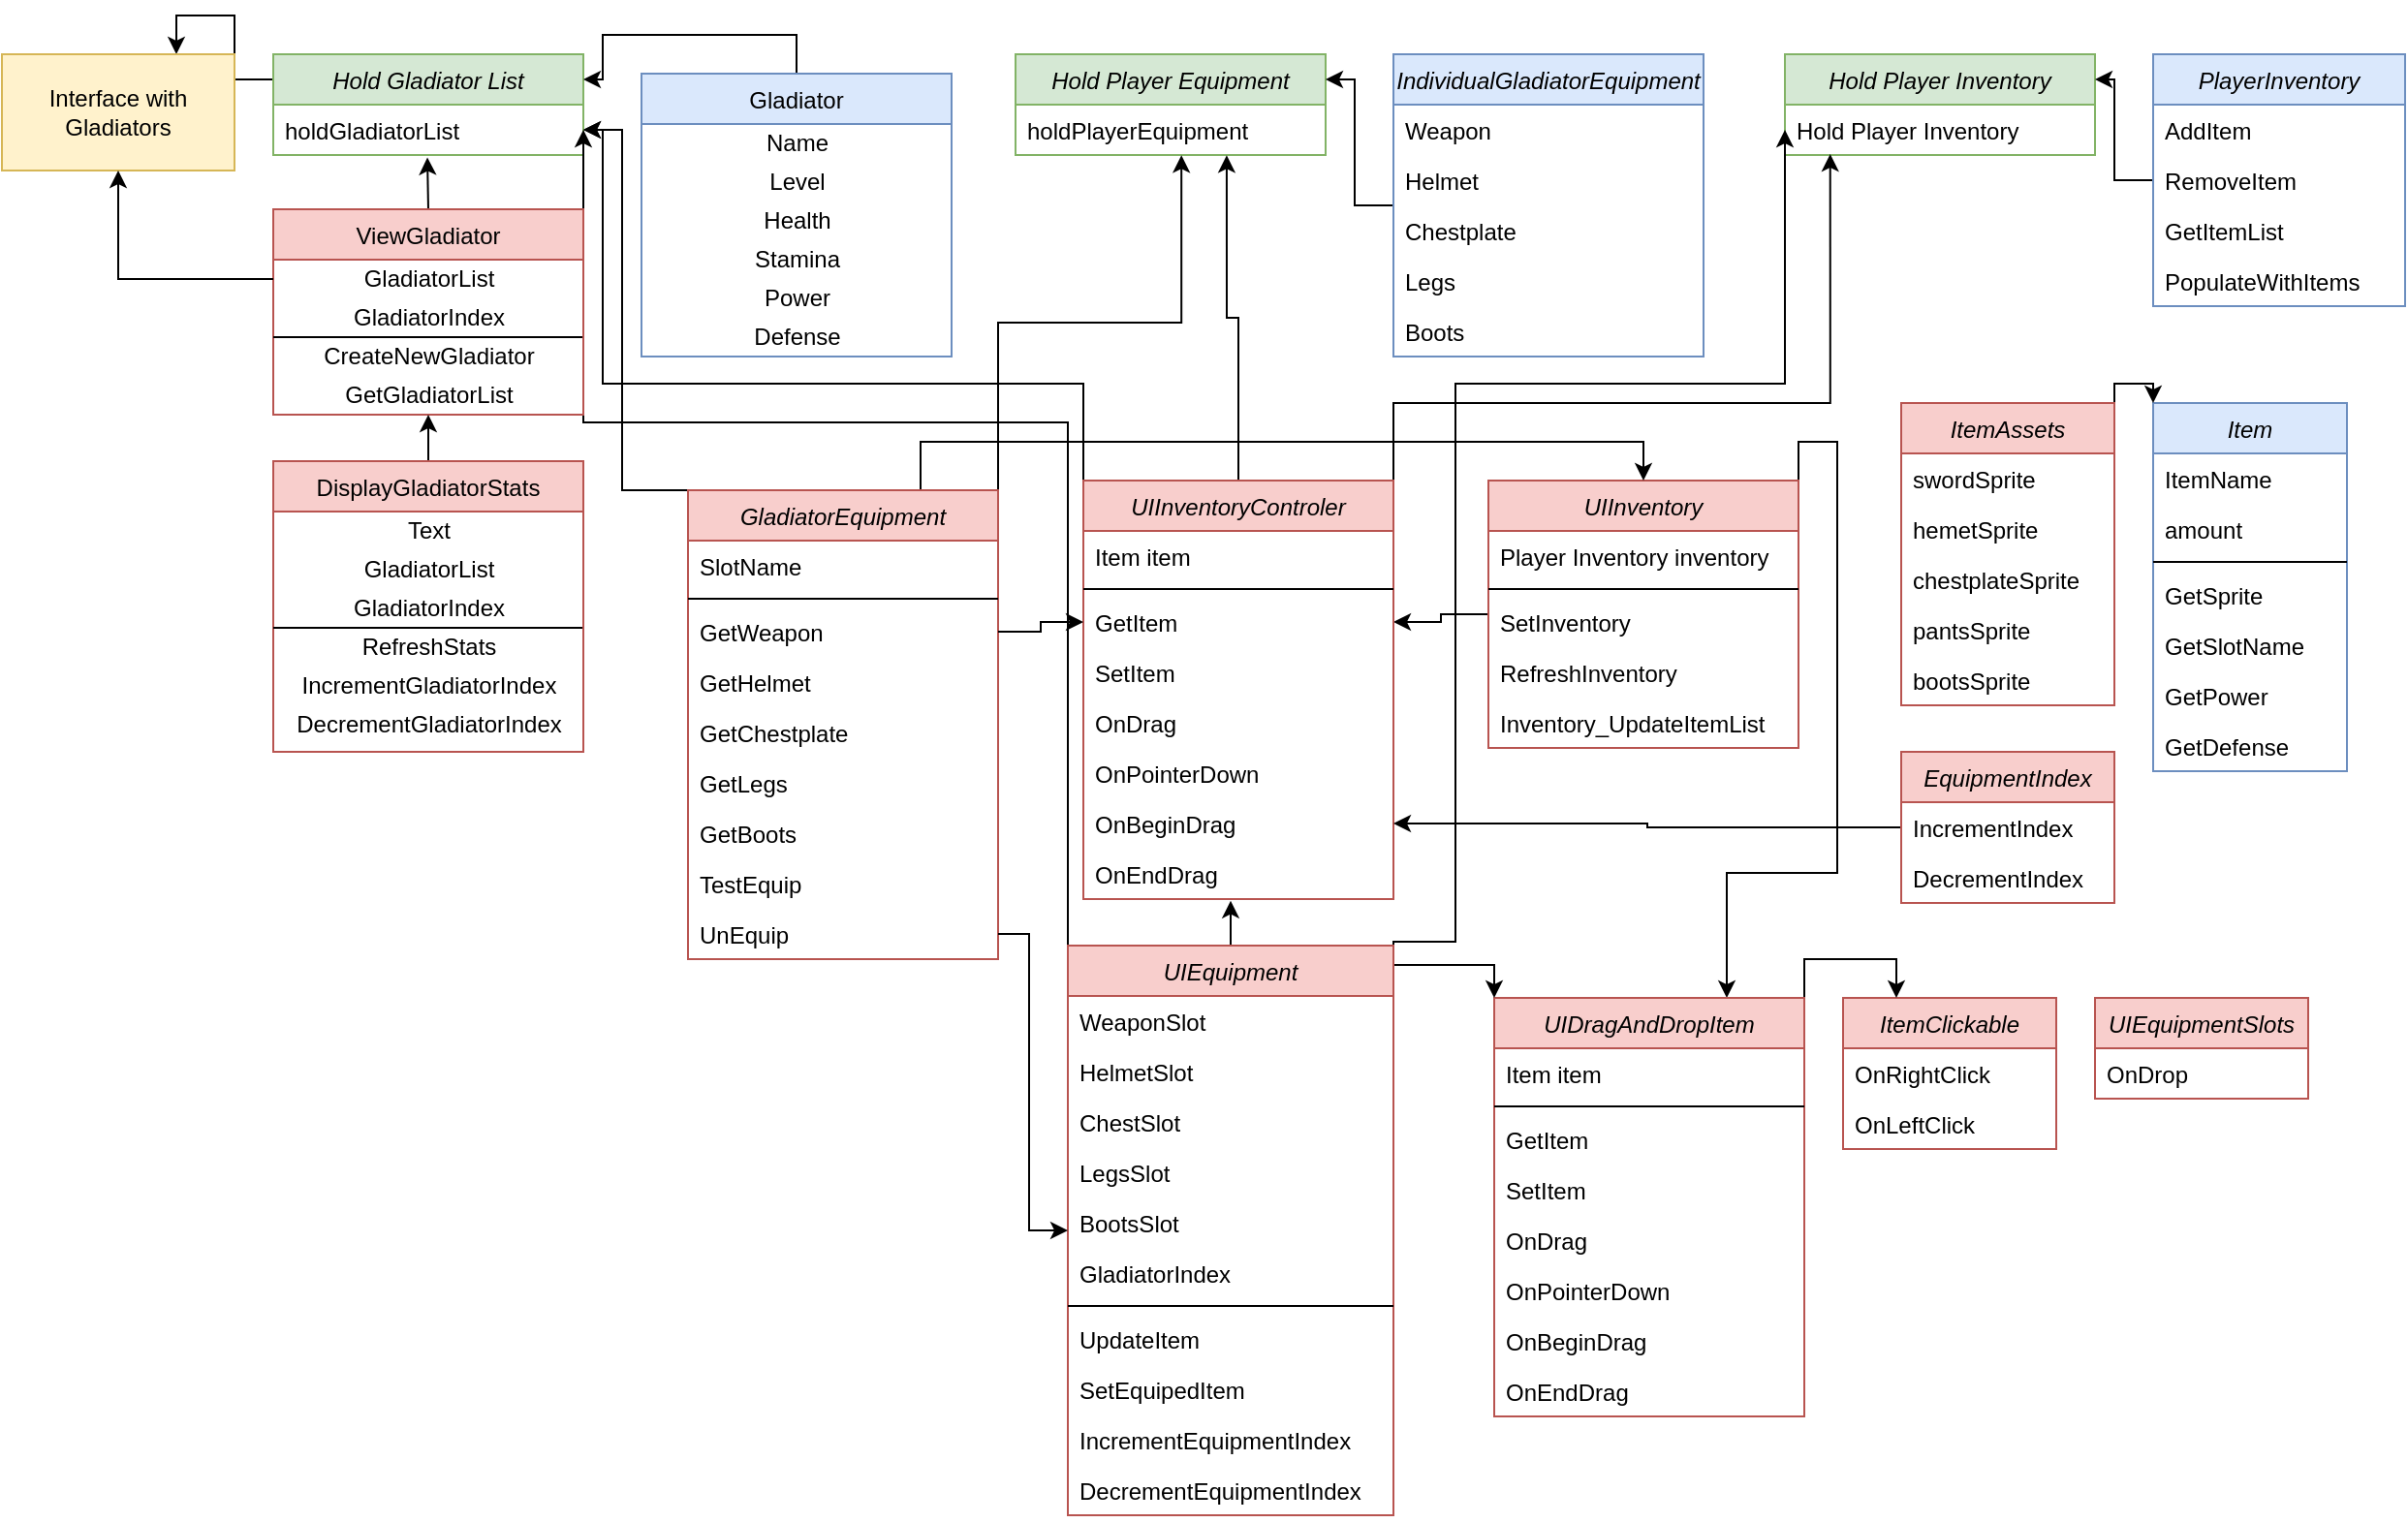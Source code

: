 <mxfile version="14.4.3" type="device"><diagram id="C5RBs43oDa-KdzZeNtuy" name="Page-1"><mxGraphModel dx="1550" dy="836" grid="1" gridSize="10" guides="1" tooltips="1" connect="1" arrows="1" fold="1" page="1" pageScale="1" pageWidth="827" pageHeight="1169" math="0" shadow="0"><root><mxCell id="WIyWlLk6GJQsqaUBKTNV-0"/><mxCell id="WIyWlLk6GJQsqaUBKTNV-1" parent="WIyWlLk6GJQsqaUBKTNV-0"/><mxCell id="-VvHkZ8OE7lmcfzjU0z8-208" style="edgeStyle=orthogonalEdgeStyle;rounded=0;orthogonalLoop=1;jettySize=auto;html=1;exitX=0;exitY=0.25;exitDx=0;exitDy=0;entryX=0.75;entryY=0;entryDx=0;entryDy=0;" edge="1" parent="WIyWlLk6GJQsqaUBKTNV-1" source="-VvHkZ8OE7lmcfzjU0z8-0" target="-VvHkZ8OE7lmcfzjU0z8-205"><mxGeometry relative="1" as="geometry"/></mxCell><mxCell id="-VvHkZ8OE7lmcfzjU0z8-0" value="Hold Gladiator List" style="swimlane;fontStyle=2;align=center;verticalAlign=top;childLayout=stackLayout;horizontal=1;startSize=26;horizontalStack=0;resizeParent=1;resizeLast=0;collapsible=1;marginBottom=0;rounded=0;shadow=0;strokeWidth=1;fillColor=#d5e8d4;strokeColor=#82b366;" vertex="1" parent="WIyWlLk6GJQsqaUBKTNV-1"><mxGeometry x="170" y="50" width="160" height="52" as="geometry"><mxRectangle x="230" y="140" width="160" height="26" as="alternateBounds"/></mxGeometry></mxCell><mxCell id="-VvHkZ8OE7lmcfzjU0z8-1" value="holdGladiatorList" style="text;align=left;verticalAlign=top;spacingLeft=4;spacingRight=4;overflow=hidden;rotatable=0;points=[[0,0.5],[1,0.5]];portConstraint=eastwest;" vertex="1" parent="-VvHkZ8OE7lmcfzjU0z8-0"><mxGeometry y="26" width="160" height="26" as="geometry"/></mxCell><mxCell id="-VvHkZ8OE7lmcfzjU0z8-6" value="Hold Player Equipment" style="swimlane;fontStyle=2;align=center;verticalAlign=top;childLayout=stackLayout;horizontal=1;startSize=26;horizontalStack=0;resizeParent=1;resizeLast=0;collapsible=1;marginBottom=0;rounded=0;shadow=0;strokeWidth=1;fillColor=#d5e8d4;strokeColor=#82b366;" vertex="1" parent="WIyWlLk6GJQsqaUBKTNV-1"><mxGeometry x="553" y="50" width="160" height="52" as="geometry"><mxRectangle x="230" y="140" width="160" height="26" as="alternateBounds"/></mxGeometry></mxCell><mxCell id="-VvHkZ8OE7lmcfzjU0z8-7" value="holdPlayerEquipment" style="text;align=left;verticalAlign=top;spacingLeft=4;spacingRight=4;overflow=hidden;rotatable=0;points=[[0,0.5],[1,0.5]];portConstraint=eastwest;" vertex="1" parent="-VvHkZ8OE7lmcfzjU0z8-6"><mxGeometry y="26" width="160" height="26" as="geometry"/></mxCell><mxCell id="-VvHkZ8OE7lmcfzjU0z8-8" value="Hold Player Inventory" style="swimlane;fontStyle=2;align=center;verticalAlign=top;childLayout=stackLayout;horizontal=1;startSize=26;horizontalStack=0;resizeParent=1;resizeLast=0;collapsible=1;marginBottom=0;rounded=0;shadow=0;strokeWidth=1;fillColor=#d5e8d4;strokeColor=#82b366;" vertex="1" parent="WIyWlLk6GJQsqaUBKTNV-1"><mxGeometry x="950" y="50" width="160" height="52" as="geometry"><mxRectangle x="230" y="140" width="160" height="26" as="alternateBounds"/></mxGeometry></mxCell><mxCell id="-VvHkZ8OE7lmcfzjU0z8-9" value="Hold Player Inventory" style="text;align=left;verticalAlign=top;spacingLeft=4;spacingRight=4;overflow=hidden;rotatable=0;points=[[0,0.5],[1,0.5]];portConstraint=eastwest;" vertex="1" parent="-VvHkZ8OE7lmcfzjU0z8-8"><mxGeometry y="26" width="160" height="26" as="geometry"/></mxCell><mxCell id="-VvHkZ8OE7lmcfzjU0z8-11" value="ItemClickable" style="swimlane;fontStyle=2;align=center;verticalAlign=top;childLayout=stackLayout;horizontal=1;startSize=26;horizontalStack=0;resizeParent=1;resizeLast=0;collapsible=1;marginBottom=0;rounded=0;shadow=0;strokeWidth=1;fillColor=#f8cecc;strokeColor=#b85450;" vertex="1" parent="WIyWlLk6GJQsqaUBKTNV-1"><mxGeometry x="980" y="537" width="110" height="78" as="geometry"><mxRectangle x="230" y="140" width="160" height="26" as="alternateBounds"/></mxGeometry></mxCell><mxCell id="-VvHkZ8OE7lmcfzjU0z8-12" value="OnRightClick" style="text;align=left;verticalAlign=top;spacingLeft=4;spacingRight=4;overflow=hidden;rotatable=0;points=[[0,0.5],[1,0.5]];portConstraint=eastwest;" vertex="1" parent="-VvHkZ8OE7lmcfzjU0z8-11"><mxGeometry y="26" width="110" height="26" as="geometry"/></mxCell><mxCell id="-VvHkZ8OE7lmcfzjU0z8-13" value="OnLeftClick" style="text;align=left;verticalAlign=top;spacingLeft=4;spacingRight=4;overflow=hidden;rotatable=0;points=[[0,0.5],[1,0.5]];portConstraint=eastwest;rounded=0;shadow=0;html=0;" vertex="1" parent="-VvHkZ8OE7lmcfzjU0z8-11"><mxGeometry y="52" width="110" height="26" as="geometry"/></mxCell><mxCell id="-VvHkZ8OE7lmcfzjU0z8-187" style="edgeStyle=orthogonalEdgeStyle;rounded=0;orthogonalLoop=1;jettySize=auto;html=1;entryX=1;entryY=0.5;entryDx=0;entryDy=0;" edge="1" parent="WIyWlLk6GJQsqaUBKTNV-1" source="-VvHkZ8OE7lmcfzjU0z8-23" target="-VvHkZ8OE7lmcfzjU0z8-85"><mxGeometry relative="1" as="geometry"/></mxCell><mxCell id="-VvHkZ8OE7lmcfzjU0z8-200" style="edgeStyle=orthogonalEdgeStyle;rounded=0;orthogonalLoop=1;jettySize=auto;html=1;exitX=1;exitY=0;exitDx=0;exitDy=0;entryX=0.75;entryY=0;entryDx=0;entryDy=0;" edge="1" parent="WIyWlLk6GJQsqaUBKTNV-1" source="-VvHkZ8OE7lmcfzjU0z8-23" target="-VvHkZ8OE7lmcfzjU0z8-76"><mxGeometry relative="1" as="geometry"/></mxCell><mxCell id="-VvHkZ8OE7lmcfzjU0z8-23" value="UIInventory" style="swimlane;fontStyle=2;align=center;verticalAlign=top;childLayout=stackLayout;horizontal=1;startSize=26;horizontalStack=0;resizeParent=1;resizeLast=0;collapsible=1;marginBottom=0;rounded=0;shadow=0;strokeWidth=1;fillColor=#f8cecc;strokeColor=#b85450;" vertex="1" parent="WIyWlLk6GJQsqaUBKTNV-1"><mxGeometry x="797" y="270" width="160" height="138" as="geometry"><mxRectangle x="550" y="140" width="160" height="26" as="alternateBounds"/></mxGeometry></mxCell><mxCell id="-VvHkZ8OE7lmcfzjU0z8-24" value="Player Inventory inventory" style="text;align=left;verticalAlign=top;spacingLeft=4;spacingRight=4;overflow=hidden;rotatable=0;points=[[0,0.5],[1,0.5]];portConstraint=eastwest;" vertex="1" parent="-VvHkZ8OE7lmcfzjU0z8-23"><mxGeometry y="26" width="160" height="26" as="geometry"/></mxCell><mxCell id="-VvHkZ8OE7lmcfzjU0z8-29" value="" style="line;html=1;strokeWidth=1;align=left;verticalAlign=middle;spacingTop=-1;spacingLeft=3;spacingRight=3;rotatable=0;labelPosition=right;points=[];portConstraint=eastwest;" vertex="1" parent="-VvHkZ8OE7lmcfzjU0z8-23"><mxGeometry y="52" width="160" height="8" as="geometry"/></mxCell><mxCell id="-VvHkZ8OE7lmcfzjU0z8-30" value="SetInventory" style="text;align=left;verticalAlign=top;spacingLeft=4;spacingRight=4;overflow=hidden;rotatable=0;points=[[0,0.5],[1,0.5]];portConstraint=eastwest;" vertex="1" parent="-VvHkZ8OE7lmcfzjU0z8-23"><mxGeometry y="60" width="160" height="26" as="geometry"/></mxCell><mxCell id="-VvHkZ8OE7lmcfzjU0z8-31" value="RefreshInventory" style="text;align=left;verticalAlign=top;spacingLeft=4;spacingRight=4;overflow=hidden;rotatable=0;points=[[0,0.5],[1,0.5]];portConstraint=eastwest;" vertex="1" parent="-VvHkZ8OE7lmcfzjU0z8-23"><mxGeometry y="86" width="160" height="26" as="geometry"/></mxCell><mxCell id="-VvHkZ8OE7lmcfzjU0z8-41" value="Inventory_UpdateItemList&#10;" style="text;align=left;verticalAlign=top;spacingLeft=4;spacingRight=4;overflow=hidden;rotatable=0;points=[[0,0.5],[1,0.5]];portConstraint=eastwest;" vertex="1" parent="-VvHkZ8OE7lmcfzjU0z8-23"><mxGeometry y="112" width="160" height="26" as="geometry"/></mxCell><mxCell id="-VvHkZ8OE7lmcfzjU0z8-43" value="Item" style="swimlane;fontStyle=2;align=center;verticalAlign=top;childLayout=stackLayout;horizontal=1;startSize=26;horizontalStack=0;resizeParent=1;resizeLast=0;collapsible=1;marginBottom=0;rounded=0;shadow=0;strokeWidth=1;fillColor=#dae8fc;strokeColor=#6c8ebf;" vertex="1" parent="WIyWlLk6GJQsqaUBKTNV-1"><mxGeometry x="1140" y="230" width="100" height="190" as="geometry"><mxRectangle x="550" y="140" width="160" height="26" as="alternateBounds"/></mxGeometry></mxCell><mxCell id="-VvHkZ8OE7lmcfzjU0z8-44" value="ItemName" style="text;align=left;verticalAlign=top;spacingLeft=4;spacingRight=4;overflow=hidden;rotatable=0;points=[[0,0.5],[1,0.5]];portConstraint=eastwest;" vertex="1" parent="-VvHkZ8OE7lmcfzjU0z8-43"><mxGeometry y="26" width="100" height="26" as="geometry"/></mxCell><mxCell id="-VvHkZ8OE7lmcfzjU0z8-49" value="amount" style="text;align=left;verticalAlign=top;spacingLeft=4;spacingRight=4;overflow=hidden;rotatable=0;points=[[0,0.5],[1,0.5]];portConstraint=eastwest;" vertex="1" parent="-VvHkZ8OE7lmcfzjU0z8-43"><mxGeometry y="52" width="100" height="26" as="geometry"/></mxCell><mxCell id="-VvHkZ8OE7lmcfzjU0z8-45" value="" style="line;html=1;strokeWidth=1;align=left;verticalAlign=middle;spacingTop=-1;spacingLeft=3;spacingRight=3;rotatable=0;labelPosition=right;points=[];portConstraint=eastwest;" vertex="1" parent="-VvHkZ8OE7lmcfzjU0z8-43"><mxGeometry y="78" width="100" height="8" as="geometry"/></mxCell><mxCell id="-VvHkZ8OE7lmcfzjU0z8-46" value="GetSprite" style="text;align=left;verticalAlign=top;spacingLeft=4;spacingRight=4;overflow=hidden;rotatable=0;points=[[0,0.5],[1,0.5]];portConstraint=eastwest;" vertex="1" parent="-VvHkZ8OE7lmcfzjU0z8-43"><mxGeometry y="86" width="100" height="26" as="geometry"/></mxCell><mxCell id="-VvHkZ8OE7lmcfzjU0z8-47" value="GetSlotName" style="text;align=left;verticalAlign=top;spacingLeft=4;spacingRight=4;overflow=hidden;rotatable=0;points=[[0,0.5],[1,0.5]];portConstraint=eastwest;" vertex="1" parent="-VvHkZ8OE7lmcfzjU0z8-43"><mxGeometry y="112" width="100" height="26" as="geometry"/></mxCell><mxCell id="-VvHkZ8OE7lmcfzjU0z8-48" value="GetPower" style="text;align=left;verticalAlign=top;spacingLeft=4;spacingRight=4;overflow=hidden;rotatable=0;points=[[0,0.5],[1,0.5]];portConstraint=eastwest;" vertex="1" parent="-VvHkZ8OE7lmcfzjU0z8-43"><mxGeometry y="138" width="100" height="26" as="geometry"/></mxCell><mxCell id="-VvHkZ8OE7lmcfzjU0z8-52" value="GetDefense" style="text;align=left;verticalAlign=top;spacingLeft=4;spacingRight=4;overflow=hidden;rotatable=0;points=[[0,0.5],[1,0.5]];portConstraint=eastwest;" vertex="1" parent="-VvHkZ8OE7lmcfzjU0z8-43"><mxGeometry y="164" width="100" height="26" as="geometry"/></mxCell><mxCell id="-VvHkZ8OE7lmcfzjU0z8-198" style="edgeStyle=orthogonalEdgeStyle;rounded=0;orthogonalLoop=1;jettySize=auto;html=1;exitX=1;exitY=0;exitDx=0;exitDy=0;entryX=0;entryY=0;entryDx=0;entryDy=0;" edge="1" parent="WIyWlLk6GJQsqaUBKTNV-1" source="-VvHkZ8OE7lmcfzjU0z8-53" target="-VvHkZ8OE7lmcfzjU0z8-43"><mxGeometry relative="1" as="geometry"><Array as="points"><mxPoint x="1120" y="220"/><mxPoint x="1140" y="220"/></Array></mxGeometry></mxCell><mxCell id="-VvHkZ8OE7lmcfzjU0z8-53" value="ItemAssets" style="swimlane;fontStyle=2;align=center;verticalAlign=top;childLayout=stackLayout;horizontal=1;startSize=26;horizontalStack=0;resizeParent=1;resizeLast=0;collapsible=1;marginBottom=0;rounded=0;shadow=0;strokeWidth=1;fillColor=#f8cecc;strokeColor=#b85450;" vertex="1" parent="WIyWlLk6GJQsqaUBKTNV-1"><mxGeometry x="1010" y="230" width="110" height="156" as="geometry"><mxRectangle x="550" y="140" width="160" height="26" as="alternateBounds"/></mxGeometry></mxCell><mxCell id="-VvHkZ8OE7lmcfzjU0z8-54" value="swordSprite" style="text;align=left;verticalAlign=top;spacingLeft=4;spacingRight=4;overflow=hidden;rotatable=0;points=[[0,0.5],[1,0.5]];portConstraint=eastwest;" vertex="1" parent="-VvHkZ8OE7lmcfzjU0z8-53"><mxGeometry y="26" width="110" height="26" as="geometry"/></mxCell><mxCell id="-VvHkZ8OE7lmcfzjU0z8-55" value="hemetSprite" style="text;align=left;verticalAlign=top;spacingLeft=4;spacingRight=4;overflow=hidden;rotatable=0;points=[[0,0.5],[1,0.5]];portConstraint=eastwest;" vertex="1" parent="-VvHkZ8OE7lmcfzjU0z8-53"><mxGeometry y="52" width="110" height="26" as="geometry"/></mxCell><mxCell id="-VvHkZ8OE7lmcfzjU0z8-59" value="chestplateSprite" style="text;align=left;verticalAlign=top;spacingLeft=4;spacingRight=4;overflow=hidden;rotatable=0;points=[[0,0.5],[1,0.5]];portConstraint=eastwest;" vertex="1" parent="-VvHkZ8OE7lmcfzjU0z8-53"><mxGeometry y="78" width="110" height="26" as="geometry"/></mxCell><mxCell id="-VvHkZ8OE7lmcfzjU0z8-60" value="pantsSprite" style="text;align=left;verticalAlign=top;spacingLeft=4;spacingRight=4;overflow=hidden;rotatable=0;points=[[0,0.5],[1,0.5]];portConstraint=eastwest;" vertex="1" parent="-VvHkZ8OE7lmcfzjU0z8-53"><mxGeometry y="104" width="110" height="26" as="geometry"/></mxCell><mxCell id="-VvHkZ8OE7lmcfzjU0z8-61" value="bootsSprite" style="text;align=left;verticalAlign=top;spacingLeft=4;spacingRight=4;overflow=hidden;rotatable=0;points=[[0,0.5],[1,0.5]];portConstraint=eastwest;" vertex="1" parent="-VvHkZ8OE7lmcfzjU0z8-53"><mxGeometry y="130" width="110" height="26" as="geometry"/></mxCell><mxCell id="-VvHkZ8OE7lmcfzjU0z8-181" style="edgeStyle=orthogonalEdgeStyle;rounded=0;orthogonalLoop=1;jettySize=auto;html=1;entryX=1;entryY=0.25;entryDx=0;entryDy=0;" edge="1" parent="WIyWlLk6GJQsqaUBKTNV-1" source="-VvHkZ8OE7lmcfzjU0z8-62" target="-VvHkZ8OE7lmcfzjU0z8-8"><mxGeometry relative="1" as="geometry"/></mxCell><mxCell id="-VvHkZ8OE7lmcfzjU0z8-62" value="PlayerInventory" style="swimlane;fontStyle=2;align=center;verticalAlign=top;childLayout=stackLayout;horizontal=1;startSize=26;horizontalStack=0;resizeParent=1;resizeLast=0;collapsible=1;marginBottom=0;rounded=0;shadow=0;strokeWidth=1;fillColor=#dae8fc;strokeColor=#6c8ebf;" vertex="1" parent="WIyWlLk6GJQsqaUBKTNV-1"><mxGeometry x="1140" y="50" width="130" height="130" as="geometry"><mxRectangle x="550" y="140" width="160" height="26" as="alternateBounds"/></mxGeometry></mxCell><mxCell id="-VvHkZ8OE7lmcfzjU0z8-65" value="AddItem" style="text;align=left;verticalAlign=top;spacingLeft=4;spacingRight=4;overflow=hidden;rotatable=0;points=[[0,0.5],[1,0.5]];portConstraint=eastwest;" vertex="1" parent="-VvHkZ8OE7lmcfzjU0z8-62"><mxGeometry y="26" width="130" height="26" as="geometry"/></mxCell><mxCell id="-VvHkZ8OE7lmcfzjU0z8-66" value="RemoveItem" style="text;align=left;verticalAlign=top;spacingLeft=4;spacingRight=4;overflow=hidden;rotatable=0;points=[[0,0.5],[1,0.5]];portConstraint=eastwest;" vertex="1" parent="-VvHkZ8OE7lmcfzjU0z8-62"><mxGeometry y="52" width="130" height="26" as="geometry"/></mxCell><mxCell id="-VvHkZ8OE7lmcfzjU0z8-67" value="GetItemList" style="text;align=left;verticalAlign=top;spacingLeft=4;spacingRight=4;overflow=hidden;rotatable=0;points=[[0,0.5],[1,0.5]];portConstraint=eastwest;" vertex="1" parent="-VvHkZ8OE7lmcfzjU0z8-62"><mxGeometry y="78" width="130" height="26" as="geometry"/></mxCell><mxCell id="-VvHkZ8OE7lmcfzjU0z8-68" value="PopulateWithItems" style="text;align=left;verticalAlign=top;spacingLeft=4;spacingRight=4;overflow=hidden;rotatable=0;points=[[0,0.5],[1,0.5]];portConstraint=eastwest;" vertex="1" parent="-VvHkZ8OE7lmcfzjU0z8-62"><mxGeometry y="104" width="130" height="26" as="geometry"/></mxCell><mxCell id="-VvHkZ8OE7lmcfzjU0z8-199" style="edgeStyle=orthogonalEdgeStyle;rounded=0;orthogonalLoop=1;jettySize=auto;html=1;exitX=1;exitY=0;exitDx=0;exitDy=0;entryX=0.25;entryY=0;entryDx=0;entryDy=0;" edge="1" parent="WIyWlLk6GJQsqaUBKTNV-1" source="-VvHkZ8OE7lmcfzjU0z8-76" target="-VvHkZ8OE7lmcfzjU0z8-11"><mxGeometry relative="1" as="geometry"/></mxCell><mxCell id="-VvHkZ8OE7lmcfzjU0z8-76" value="UIDragAndDropItem&#10;" style="swimlane;fontStyle=2;align=center;verticalAlign=top;childLayout=stackLayout;horizontal=1;startSize=26;horizontalStack=0;resizeParent=1;resizeLast=0;collapsible=1;marginBottom=0;rounded=0;shadow=0;strokeWidth=1;fillColor=#f8cecc;strokeColor=#b85450;" vertex="1" parent="WIyWlLk6GJQsqaUBKTNV-1"><mxGeometry x="800" y="537" width="160" height="216" as="geometry"><mxRectangle x="550" y="140" width="160" height="26" as="alternateBounds"/></mxGeometry></mxCell><mxCell id="-VvHkZ8OE7lmcfzjU0z8-77" value="Item item" style="text;align=left;verticalAlign=top;spacingLeft=4;spacingRight=4;overflow=hidden;rotatable=0;points=[[0,0.5],[1,0.5]];portConstraint=eastwest;" vertex="1" parent="-VvHkZ8OE7lmcfzjU0z8-76"><mxGeometry y="26" width="160" height="26" as="geometry"/></mxCell><mxCell id="-VvHkZ8OE7lmcfzjU0z8-78" value="" style="line;html=1;strokeWidth=1;align=left;verticalAlign=middle;spacingTop=-1;spacingLeft=3;spacingRight=3;rotatable=0;labelPosition=right;points=[];portConstraint=eastwest;" vertex="1" parent="-VvHkZ8OE7lmcfzjU0z8-76"><mxGeometry y="52" width="160" height="8" as="geometry"/></mxCell><mxCell id="-VvHkZ8OE7lmcfzjU0z8-75" value="GetItem" style="text;align=left;verticalAlign=top;spacingLeft=4;spacingRight=4;overflow=hidden;rotatable=0;points=[[0,0.5],[1,0.5]];portConstraint=eastwest;" vertex="1" parent="-VvHkZ8OE7lmcfzjU0z8-76"><mxGeometry y="60" width="160" height="26" as="geometry"/></mxCell><mxCell id="-VvHkZ8OE7lmcfzjU0z8-74" value="SetItem" style="text;align=left;verticalAlign=top;spacingLeft=4;spacingRight=4;overflow=hidden;rotatable=0;points=[[0,0.5],[1,0.5]];portConstraint=eastwest;" vertex="1" parent="-VvHkZ8OE7lmcfzjU0z8-76"><mxGeometry y="86" width="160" height="26" as="geometry"/></mxCell><mxCell id="-VvHkZ8OE7lmcfzjU0z8-73" value="OnDrag" style="text;align=left;verticalAlign=top;spacingLeft=4;spacingRight=4;overflow=hidden;rotatable=0;points=[[0,0.5],[1,0.5]];portConstraint=eastwest;" vertex="1" parent="-VvHkZ8OE7lmcfzjU0z8-76"><mxGeometry y="112" width="160" height="26" as="geometry"/></mxCell><mxCell id="-VvHkZ8OE7lmcfzjU0z8-72" value="OnPointerDown" style="text;align=left;verticalAlign=top;spacingLeft=4;spacingRight=4;overflow=hidden;rotatable=0;points=[[0,0.5],[1,0.5]];portConstraint=eastwest;" vertex="1" parent="-VvHkZ8OE7lmcfzjU0z8-76"><mxGeometry y="138" width="160" height="26" as="geometry"/></mxCell><mxCell id="-VvHkZ8OE7lmcfzjU0z8-71" value="OnBeginDrag" style="text;align=left;verticalAlign=top;spacingLeft=4;spacingRight=4;overflow=hidden;rotatable=0;points=[[0,0.5],[1,0.5]];portConstraint=eastwest;" vertex="1" parent="-VvHkZ8OE7lmcfzjU0z8-76"><mxGeometry y="164" width="160" height="26" as="geometry"/></mxCell><mxCell id="-VvHkZ8OE7lmcfzjU0z8-70" value="OnEndDrag" style="text;align=left;verticalAlign=top;spacingLeft=4;spacingRight=4;overflow=hidden;rotatable=0;points=[[0,0.5],[1,0.5]];portConstraint=eastwest;" vertex="1" parent="-VvHkZ8OE7lmcfzjU0z8-76"><mxGeometry y="190" width="160" height="26" as="geometry"/></mxCell><mxCell id="-VvHkZ8OE7lmcfzjU0z8-182" style="edgeStyle=orthogonalEdgeStyle;rounded=0;orthogonalLoop=1;jettySize=auto;html=1;exitX=0.5;exitY=0;exitDx=0;exitDy=0;entryX=0.681;entryY=1.006;entryDx=0;entryDy=0;entryPerimeter=0;" edge="1" parent="WIyWlLk6GJQsqaUBKTNV-1" source="-VvHkZ8OE7lmcfzjU0z8-82" target="-VvHkZ8OE7lmcfzjU0z8-7"><mxGeometry relative="1" as="geometry"/></mxCell><mxCell id="-VvHkZ8OE7lmcfzjU0z8-183" style="edgeStyle=orthogonalEdgeStyle;rounded=0;orthogonalLoop=1;jettySize=auto;html=1;exitX=1;exitY=0;exitDx=0;exitDy=0;entryX=0.146;entryY=0.981;entryDx=0;entryDy=0;entryPerimeter=0;" edge="1" parent="WIyWlLk6GJQsqaUBKTNV-1" source="-VvHkZ8OE7lmcfzjU0z8-82" target="-VvHkZ8OE7lmcfzjU0z8-9"><mxGeometry relative="1" as="geometry"><Array as="points"><mxPoint x="748" y="230"/><mxPoint x="973" y="230"/></Array></mxGeometry></mxCell><mxCell id="-VvHkZ8OE7lmcfzjU0z8-184" style="edgeStyle=orthogonalEdgeStyle;rounded=0;orthogonalLoop=1;jettySize=auto;html=1;exitX=0;exitY=0;exitDx=0;exitDy=0;entryX=1;entryY=0.5;entryDx=0;entryDy=0;" edge="1" parent="WIyWlLk6GJQsqaUBKTNV-1" source="-VvHkZ8OE7lmcfzjU0z8-82" target="-VvHkZ8OE7lmcfzjU0z8-1"><mxGeometry relative="1" as="geometry"><Array as="points"><mxPoint x="588" y="220"/><mxPoint x="340" y="220"/><mxPoint x="340" y="89"/></Array></mxGeometry></mxCell><mxCell id="-VvHkZ8OE7lmcfzjU0z8-82" value="UIInventoryControler&#10;" style="swimlane;fontStyle=2;align=center;verticalAlign=top;childLayout=stackLayout;horizontal=1;startSize=26;horizontalStack=0;resizeParent=1;resizeLast=0;collapsible=1;marginBottom=0;rounded=0;shadow=0;strokeWidth=1;fillColor=#f8cecc;strokeColor=#b85450;" vertex="1" parent="WIyWlLk6GJQsqaUBKTNV-1"><mxGeometry x="588" y="270" width="160" height="216" as="geometry"><mxRectangle x="550" y="140" width="160" height="26" as="alternateBounds"/></mxGeometry></mxCell><mxCell id="-VvHkZ8OE7lmcfzjU0z8-83" value="Item item" style="text;align=left;verticalAlign=top;spacingLeft=4;spacingRight=4;overflow=hidden;rotatable=0;points=[[0,0.5],[1,0.5]];portConstraint=eastwest;" vertex="1" parent="-VvHkZ8OE7lmcfzjU0z8-82"><mxGeometry y="26" width="160" height="26" as="geometry"/></mxCell><mxCell id="-VvHkZ8OE7lmcfzjU0z8-84" value="" style="line;html=1;strokeWidth=1;align=left;verticalAlign=middle;spacingTop=-1;spacingLeft=3;spacingRight=3;rotatable=0;labelPosition=right;points=[];portConstraint=eastwest;" vertex="1" parent="-VvHkZ8OE7lmcfzjU0z8-82"><mxGeometry y="52" width="160" height="8" as="geometry"/></mxCell><mxCell id="-VvHkZ8OE7lmcfzjU0z8-85" value="GetItem" style="text;align=left;verticalAlign=top;spacingLeft=4;spacingRight=4;overflow=hidden;rotatable=0;points=[[0,0.5],[1,0.5]];portConstraint=eastwest;" vertex="1" parent="-VvHkZ8OE7lmcfzjU0z8-82"><mxGeometry y="60" width="160" height="26" as="geometry"/></mxCell><mxCell id="-VvHkZ8OE7lmcfzjU0z8-86" value="SetItem" style="text;align=left;verticalAlign=top;spacingLeft=4;spacingRight=4;overflow=hidden;rotatable=0;points=[[0,0.5],[1,0.5]];portConstraint=eastwest;" vertex="1" parent="-VvHkZ8OE7lmcfzjU0z8-82"><mxGeometry y="86" width="160" height="26" as="geometry"/></mxCell><mxCell id="-VvHkZ8OE7lmcfzjU0z8-87" value="OnDrag" style="text;align=left;verticalAlign=top;spacingLeft=4;spacingRight=4;overflow=hidden;rotatable=0;points=[[0,0.5],[1,0.5]];portConstraint=eastwest;" vertex="1" parent="-VvHkZ8OE7lmcfzjU0z8-82"><mxGeometry y="112" width="160" height="26" as="geometry"/></mxCell><mxCell id="-VvHkZ8OE7lmcfzjU0z8-88" value="OnPointerDown" style="text;align=left;verticalAlign=top;spacingLeft=4;spacingRight=4;overflow=hidden;rotatable=0;points=[[0,0.5],[1,0.5]];portConstraint=eastwest;" vertex="1" parent="-VvHkZ8OE7lmcfzjU0z8-82"><mxGeometry y="138" width="160" height="26" as="geometry"/></mxCell><mxCell id="-VvHkZ8OE7lmcfzjU0z8-89" value="OnBeginDrag" style="text;align=left;verticalAlign=top;spacingLeft=4;spacingRight=4;overflow=hidden;rotatable=0;points=[[0,0.5],[1,0.5]];portConstraint=eastwest;" vertex="1" parent="-VvHkZ8OE7lmcfzjU0z8-82"><mxGeometry y="164" width="160" height="26" as="geometry"/></mxCell><mxCell id="-VvHkZ8OE7lmcfzjU0z8-90" value="OnEndDrag" style="text;align=left;verticalAlign=top;spacingLeft=4;spacingRight=4;overflow=hidden;rotatable=0;points=[[0,0.5],[1,0.5]];portConstraint=eastwest;" vertex="1" parent="-VvHkZ8OE7lmcfzjU0z8-82"><mxGeometry y="190" width="160" height="26" as="geometry"/></mxCell><mxCell id="-VvHkZ8OE7lmcfzjU0z8-202" style="edgeStyle=orthogonalEdgeStyle;rounded=0;orthogonalLoop=1;jettySize=auto;html=1;entryX=1;entryY=0.5;entryDx=0;entryDy=0;" edge="1" parent="WIyWlLk6GJQsqaUBKTNV-1" source="-VvHkZ8OE7lmcfzjU0z8-91" target="-VvHkZ8OE7lmcfzjU0z8-89"><mxGeometry relative="1" as="geometry"/></mxCell><mxCell id="-VvHkZ8OE7lmcfzjU0z8-91" value="EquipmentIndex" style="swimlane;fontStyle=2;align=center;verticalAlign=top;childLayout=stackLayout;horizontal=1;startSize=26;horizontalStack=0;resizeParent=1;resizeLast=0;collapsible=1;marginBottom=0;rounded=0;shadow=0;strokeWidth=1;fillColor=#f8cecc;strokeColor=#b85450;" vertex="1" parent="WIyWlLk6GJQsqaUBKTNV-1"><mxGeometry x="1010" y="410" width="110" height="78" as="geometry"><mxRectangle x="550" y="140" width="160" height="26" as="alternateBounds"/></mxGeometry></mxCell><mxCell id="-VvHkZ8OE7lmcfzjU0z8-92" value="IncrementIndex" style="text;align=left;verticalAlign=top;spacingLeft=4;spacingRight=4;overflow=hidden;rotatable=0;points=[[0,0.5],[1,0.5]];portConstraint=eastwest;" vertex="1" parent="-VvHkZ8OE7lmcfzjU0z8-91"><mxGeometry y="26" width="110" height="26" as="geometry"/></mxCell><mxCell id="-VvHkZ8OE7lmcfzjU0z8-93" value="DecrementIndex" style="text;align=left;verticalAlign=top;spacingLeft=4;spacingRight=4;overflow=hidden;rotatable=0;points=[[0,0.5],[1,0.5]];portConstraint=eastwest;" vertex="1" parent="-VvHkZ8OE7lmcfzjU0z8-91"><mxGeometry y="52" width="110" height="26" as="geometry"/></mxCell><mxCell id="-VvHkZ8OE7lmcfzjU0z8-189" style="edgeStyle=orthogonalEdgeStyle;rounded=0;orthogonalLoop=1;jettySize=auto;html=1;exitX=1;exitY=0;exitDx=0;exitDy=0;entryX=0.535;entryY=1.006;entryDx=0;entryDy=0;entryPerimeter=0;" edge="1" parent="WIyWlLk6GJQsqaUBKTNV-1" source="-VvHkZ8OE7lmcfzjU0z8-98" target="-VvHkZ8OE7lmcfzjU0z8-7"><mxGeometry relative="1" as="geometry"/></mxCell><mxCell id="-VvHkZ8OE7lmcfzjU0z8-191" style="edgeStyle=orthogonalEdgeStyle;rounded=0;orthogonalLoop=1;jettySize=auto;html=1;exitX=0.75;exitY=0;exitDx=0;exitDy=0;entryX=0.5;entryY=0;entryDx=0;entryDy=0;" edge="1" parent="WIyWlLk6GJQsqaUBKTNV-1" source="-VvHkZ8OE7lmcfzjU0z8-98" target="-VvHkZ8OE7lmcfzjU0z8-23"><mxGeometry relative="1" as="geometry"/></mxCell><mxCell id="-VvHkZ8OE7lmcfzjU0z8-192" style="edgeStyle=orthogonalEdgeStyle;rounded=0;orthogonalLoop=1;jettySize=auto;html=1;exitX=0;exitY=0;exitDx=0;exitDy=0;entryX=1;entryY=0.5;entryDx=0;entryDy=0;" edge="1" parent="WIyWlLk6GJQsqaUBKTNV-1" source="-VvHkZ8OE7lmcfzjU0z8-98" target="-VvHkZ8OE7lmcfzjU0z8-1"><mxGeometry relative="1" as="geometry"><Array as="points"><mxPoint x="350" y="275"/><mxPoint x="350" y="89"/></Array></mxGeometry></mxCell><mxCell id="-VvHkZ8OE7lmcfzjU0z8-98" value="GladiatorEquipment" style="swimlane;fontStyle=2;align=center;verticalAlign=top;childLayout=stackLayout;horizontal=1;startSize=26;horizontalStack=0;resizeParent=1;resizeLast=0;collapsible=1;marginBottom=0;rounded=0;shadow=0;strokeWidth=1;fillColor=#f8cecc;strokeColor=#b85450;" vertex="1" parent="WIyWlLk6GJQsqaUBKTNV-1"><mxGeometry x="384" y="275" width="160" height="242" as="geometry"><mxRectangle x="550" y="140" width="160" height="26" as="alternateBounds"/></mxGeometry></mxCell><mxCell id="-VvHkZ8OE7lmcfzjU0z8-99" value="SlotName" style="text;align=left;verticalAlign=top;spacingLeft=4;spacingRight=4;overflow=hidden;rotatable=0;points=[[0,0.5],[1,0.5]];portConstraint=eastwest;" vertex="1" parent="-VvHkZ8OE7lmcfzjU0z8-98"><mxGeometry y="26" width="160" height="26" as="geometry"/></mxCell><mxCell id="-VvHkZ8OE7lmcfzjU0z8-100" value="" style="line;html=1;strokeWidth=1;align=left;verticalAlign=middle;spacingTop=-1;spacingLeft=3;spacingRight=3;rotatable=0;labelPosition=right;points=[];portConstraint=eastwest;" vertex="1" parent="-VvHkZ8OE7lmcfzjU0z8-98"><mxGeometry y="52" width="160" height="8" as="geometry"/></mxCell><mxCell id="-VvHkZ8OE7lmcfzjU0z8-101" value="GetWeapon" style="text;align=left;verticalAlign=top;spacingLeft=4;spacingRight=4;overflow=hidden;rotatable=0;points=[[0,0.5],[1,0.5]];portConstraint=eastwest;" vertex="1" parent="-VvHkZ8OE7lmcfzjU0z8-98"><mxGeometry y="60" width="160" height="26" as="geometry"/></mxCell><mxCell id="-VvHkZ8OE7lmcfzjU0z8-107" value="GetHelmet" style="text;align=left;verticalAlign=top;spacingLeft=4;spacingRight=4;overflow=hidden;rotatable=0;points=[[0,0.5],[1,0.5]];portConstraint=eastwest;" vertex="1" parent="-VvHkZ8OE7lmcfzjU0z8-98"><mxGeometry y="86" width="160" height="26" as="geometry"/></mxCell><mxCell id="-VvHkZ8OE7lmcfzjU0z8-108" value="GetChestplate" style="text;align=left;verticalAlign=top;spacingLeft=4;spacingRight=4;overflow=hidden;rotatable=0;points=[[0,0.5],[1,0.5]];portConstraint=eastwest;" vertex="1" parent="-VvHkZ8OE7lmcfzjU0z8-98"><mxGeometry y="112" width="160" height="26" as="geometry"/></mxCell><mxCell id="-VvHkZ8OE7lmcfzjU0z8-109" value="GetLegs" style="text;align=left;verticalAlign=top;spacingLeft=4;spacingRight=4;overflow=hidden;rotatable=0;points=[[0,0.5],[1,0.5]];portConstraint=eastwest;" vertex="1" parent="-VvHkZ8OE7lmcfzjU0z8-98"><mxGeometry y="138" width="160" height="26" as="geometry"/></mxCell><mxCell id="-VvHkZ8OE7lmcfzjU0z8-110" value="GetBoots" style="text;align=left;verticalAlign=top;spacingLeft=4;spacingRight=4;overflow=hidden;rotatable=0;points=[[0,0.5],[1,0.5]];portConstraint=eastwest;" vertex="1" parent="-VvHkZ8OE7lmcfzjU0z8-98"><mxGeometry y="164" width="160" height="26" as="geometry"/></mxCell><mxCell id="-VvHkZ8OE7lmcfzjU0z8-116" value="TestEquip" style="text;align=left;verticalAlign=top;spacingLeft=4;spacingRight=4;overflow=hidden;rotatable=0;points=[[0,0.5],[1,0.5]];portConstraint=eastwest;" vertex="1" parent="-VvHkZ8OE7lmcfzjU0z8-98"><mxGeometry y="190" width="160" height="26" as="geometry"/></mxCell><mxCell id="-VvHkZ8OE7lmcfzjU0z8-117" value="UnEquip" style="text;align=left;verticalAlign=top;spacingLeft=4;spacingRight=4;overflow=hidden;rotatable=0;points=[[0,0.5],[1,0.5]];portConstraint=eastwest;" vertex="1" parent="-VvHkZ8OE7lmcfzjU0z8-98"><mxGeometry y="216" width="160" height="26" as="geometry"/></mxCell><mxCell id="-VvHkZ8OE7lmcfzjU0z8-179" style="edgeStyle=orthogonalEdgeStyle;rounded=0;orthogonalLoop=1;jettySize=auto;html=1;entryX=1;entryY=0.25;entryDx=0;entryDy=0;" edge="1" parent="WIyWlLk6GJQsqaUBKTNV-1" source="-VvHkZ8OE7lmcfzjU0z8-118" target="-VvHkZ8OE7lmcfzjU0z8-6"><mxGeometry relative="1" as="geometry"/></mxCell><mxCell id="-VvHkZ8OE7lmcfzjU0z8-118" value="IndividualGladiatorEquipment" style="swimlane;fontStyle=2;align=center;verticalAlign=top;childLayout=stackLayout;horizontal=1;startSize=26;horizontalStack=0;resizeParent=1;resizeLast=0;collapsible=1;marginBottom=0;rounded=0;shadow=0;strokeWidth=1;fillColor=#dae8fc;strokeColor=#6c8ebf;" vertex="1" parent="WIyWlLk6GJQsqaUBKTNV-1"><mxGeometry x="748" y="50" width="160" height="156" as="geometry"><mxRectangle x="550" y="140" width="160" height="26" as="alternateBounds"/></mxGeometry></mxCell><mxCell id="-VvHkZ8OE7lmcfzjU0z8-121" value="Weapon" style="text;align=left;verticalAlign=top;spacingLeft=4;spacingRight=4;overflow=hidden;rotatable=0;points=[[0,0.5],[1,0.5]];portConstraint=eastwest;" vertex="1" parent="-VvHkZ8OE7lmcfzjU0z8-118"><mxGeometry y="26" width="160" height="26" as="geometry"/></mxCell><mxCell id="-VvHkZ8OE7lmcfzjU0z8-122" value="Helmet" style="text;align=left;verticalAlign=top;spacingLeft=4;spacingRight=4;overflow=hidden;rotatable=0;points=[[0,0.5],[1,0.5]];portConstraint=eastwest;" vertex="1" parent="-VvHkZ8OE7lmcfzjU0z8-118"><mxGeometry y="52" width="160" height="26" as="geometry"/></mxCell><mxCell id="-VvHkZ8OE7lmcfzjU0z8-123" value="Chestplate" style="text;align=left;verticalAlign=top;spacingLeft=4;spacingRight=4;overflow=hidden;rotatable=0;points=[[0,0.5],[1,0.5]];portConstraint=eastwest;" vertex="1" parent="-VvHkZ8OE7lmcfzjU0z8-118"><mxGeometry y="78" width="160" height="26" as="geometry"/></mxCell><mxCell id="-VvHkZ8OE7lmcfzjU0z8-124" value="Legs" style="text;align=left;verticalAlign=top;spacingLeft=4;spacingRight=4;overflow=hidden;rotatable=0;points=[[0,0.5],[1,0.5]];portConstraint=eastwest;" vertex="1" parent="-VvHkZ8OE7lmcfzjU0z8-118"><mxGeometry y="104" width="160" height="26" as="geometry"/></mxCell><mxCell id="-VvHkZ8OE7lmcfzjU0z8-125" value="Boots" style="text;align=left;verticalAlign=top;spacingLeft=4;spacingRight=4;overflow=hidden;rotatable=0;points=[[0,0.5],[1,0.5]];portConstraint=eastwest;" vertex="1" parent="-VvHkZ8OE7lmcfzjU0z8-118"><mxGeometry y="130" width="160" height="26" as="geometry"/></mxCell><mxCell id="-VvHkZ8OE7lmcfzjU0z8-128" value="UIEquipmentSlots" style="swimlane;fontStyle=2;align=center;verticalAlign=top;childLayout=stackLayout;horizontal=1;startSize=26;horizontalStack=0;resizeParent=1;resizeLast=0;collapsible=1;marginBottom=0;rounded=0;shadow=0;strokeWidth=1;fillColor=#f8cecc;strokeColor=#b85450;" vertex="1" parent="WIyWlLk6GJQsqaUBKTNV-1"><mxGeometry x="1110" y="537" width="110" height="52" as="geometry"><mxRectangle x="550" y="140" width="160" height="26" as="alternateBounds"/></mxGeometry></mxCell><mxCell id="-VvHkZ8OE7lmcfzjU0z8-129" value="OnDrop" style="text;align=left;verticalAlign=top;spacingLeft=4;spacingRight=4;overflow=hidden;rotatable=0;points=[[0,0.5],[1,0.5]];portConstraint=eastwest;" vertex="1" parent="-VvHkZ8OE7lmcfzjU0z8-128"><mxGeometry y="26" width="110" height="26" as="geometry"/></mxCell><mxCell id="-VvHkZ8OE7lmcfzjU0z8-186" style="edgeStyle=orthogonalEdgeStyle;rounded=0;orthogonalLoop=1;jettySize=auto;html=1;exitX=0.5;exitY=0;exitDx=0;exitDy=0;entryX=0.475;entryY=1.032;entryDx=0;entryDy=0;entryPerimeter=0;" edge="1" parent="WIyWlLk6GJQsqaUBKTNV-1" source="-VvHkZ8OE7lmcfzjU0z8-134" target="-VvHkZ8OE7lmcfzjU0z8-90"><mxGeometry relative="1" as="geometry"/></mxCell><mxCell id="-VvHkZ8OE7lmcfzjU0z8-193" style="edgeStyle=orthogonalEdgeStyle;rounded=0;orthogonalLoop=1;jettySize=auto;html=1;exitX=0;exitY=0;exitDx=0;exitDy=0;entryX=1;entryY=0.5;entryDx=0;entryDy=0;" edge="1" parent="WIyWlLk6GJQsqaUBKTNV-1" source="-VvHkZ8OE7lmcfzjU0z8-134" target="-VvHkZ8OE7lmcfzjU0z8-1"><mxGeometry relative="1" as="geometry"><Array as="points"><mxPoint x="580" y="240"/><mxPoint x="330" y="240"/></Array></mxGeometry></mxCell><mxCell id="-VvHkZ8OE7lmcfzjU0z8-194" style="edgeStyle=orthogonalEdgeStyle;rounded=0;orthogonalLoop=1;jettySize=auto;html=1;exitX=1;exitY=0;exitDx=0;exitDy=0;entryX=0;entryY=0.5;entryDx=0;entryDy=0;" edge="1" parent="WIyWlLk6GJQsqaUBKTNV-1" source="-VvHkZ8OE7lmcfzjU0z8-134" target="-VvHkZ8OE7lmcfzjU0z8-9"><mxGeometry relative="1" as="geometry"><Array as="points"><mxPoint x="780" y="508"/><mxPoint x="780" y="220"/><mxPoint x="950" y="220"/></Array></mxGeometry></mxCell><mxCell id="-VvHkZ8OE7lmcfzjU0z8-201" style="edgeStyle=orthogonalEdgeStyle;rounded=0;orthogonalLoop=1;jettySize=auto;html=1;exitX=1;exitY=0;exitDx=0;exitDy=0;entryX=0;entryY=0;entryDx=0;entryDy=0;" edge="1" parent="WIyWlLk6GJQsqaUBKTNV-1" source="-VvHkZ8OE7lmcfzjU0z8-134" target="-VvHkZ8OE7lmcfzjU0z8-76"><mxGeometry relative="1" as="geometry"><Array as="points"><mxPoint x="740" y="520"/><mxPoint x="800" y="520"/></Array></mxGeometry></mxCell><mxCell id="-VvHkZ8OE7lmcfzjU0z8-134" value="UIEquipment" style="swimlane;fontStyle=2;align=center;verticalAlign=top;childLayout=stackLayout;horizontal=1;startSize=26;horizontalStack=0;resizeParent=1;resizeLast=0;collapsible=1;marginBottom=0;rounded=0;shadow=0;strokeWidth=1;fillColor=#f8cecc;strokeColor=#b85450;" vertex="1" parent="WIyWlLk6GJQsqaUBKTNV-1"><mxGeometry x="580" y="510" width="168" height="294" as="geometry"><mxRectangle x="550" y="140" width="160" height="26" as="alternateBounds"/></mxGeometry></mxCell><mxCell id="-VvHkZ8OE7lmcfzjU0z8-135" value="WeaponSlot" style="text;align=left;verticalAlign=top;spacingLeft=4;spacingRight=4;overflow=hidden;rotatable=0;points=[[0,0.5],[1,0.5]];portConstraint=eastwest;" vertex="1" parent="-VvHkZ8OE7lmcfzjU0z8-134"><mxGeometry y="26" width="168" height="26" as="geometry"/></mxCell><mxCell id="-VvHkZ8OE7lmcfzjU0z8-145" value="HelmetSlot" style="text;align=left;verticalAlign=top;spacingLeft=4;spacingRight=4;overflow=hidden;rotatable=0;points=[[0,0.5],[1,0.5]];portConstraint=eastwest;" vertex="1" parent="-VvHkZ8OE7lmcfzjU0z8-134"><mxGeometry y="52" width="168" height="26" as="geometry"/></mxCell><mxCell id="-VvHkZ8OE7lmcfzjU0z8-146" value="ChestSlot" style="text;align=left;verticalAlign=top;spacingLeft=4;spacingRight=4;overflow=hidden;rotatable=0;points=[[0,0.5],[1,0.5]];portConstraint=eastwest;" vertex="1" parent="-VvHkZ8OE7lmcfzjU0z8-134"><mxGeometry y="78" width="168" height="26" as="geometry"/></mxCell><mxCell id="-VvHkZ8OE7lmcfzjU0z8-147" value="LegsSlot" style="text;align=left;verticalAlign=top;spacingLeft=4;spacingRight=4;overflow=hidden;rotatable=0;points=[[0,0.5],[1,0.5]];portConstraint=eastwest;" vertex="1" parent="-VvHkZ8OE7lmcfzjU0z8-134"><mxGeometry y="104" width="168" height="26" as="geometry"/></mxCell><mxCell id="-VvHkZ8OE7lmcfzjU0z8-144" value="BootsSlot" style="text;align=left;verticalAlign=top;spacingLeft=4;spacingRight=4;overflow=hidden;rotatable=0;points=[[0,0.5],[1,0.5]];portConstraint=eastwest;" vertex="1" parent="-VvHkZ8OE7lmcfzjU0z8-134"><mxGeometry y="130" width="168" height="26" as="geometry"/></mxCell><mxCell id="-VvHkZ8OE7lmcfzjU0z8-148" value="GladiatorIndex" style="text;align=left;verticalAlign=top;spacingLeft=4;spacingRight=4;overflow=hidden;rotatable=0;points=[[0,0.5],[1,0.5]];portConstraint=eastwest;" vertex="1" parent="-VvHkZ8OE7lmcfzjU0z8-134"><mxGeometry y="156" width="168" height="26" as="geometry"/></mxCell><mxCell id="-VvHkZ8OE7lmcfzjU0z8-136" value="" style="line;html=1;strokeWidth=1;align=left;verticalAlign=middle;spacingTop=-1;spacingLeft=3;spacingRight=3;rotatable=0;labelPosition=right;points=[];portConstraint=eastwest;" vertex="1" parent="-VvHkZ8OE7lmcfzjU0z8-134"><mxGeometry y="182" width="168" height="8" as="geometry"/></mxCell><mxCell id="-VvHkZ8OE7lmcfzjU0z8-141" value="UpdateItem" style="text;align=left;verticalAlign=top;spacingLeft=4;spacingRight=4;overflow=hidden;rotatable=0;points=[[0,0.5],[1,0.5]];portConstraint=eastwest;" vertex="1" parent="-VvHkZ8OE7lmcfzjU0z8-134"><mxGeometry y="190" width="168" height="26" as="geometry"/></mxCell><mxCell id="-VvHkZ8OE7lmcfzjU0z8-142" value="SetEquipedItem" style="text;align=left;verticalAlign=top;spacingLeft=4;spacingRight=4;overflow=hidden;rotatable=0;points=[[0,0.5],[1,0.5]];portConstraint=eastwest;" vertex="1" parent="-VvHkZ8OE7lmcfzjU0z8-134"><mxGeometry y="216" width="168" height="26" as="geometry"/></mxCell><mxCell id="-VvHkZ8OE7lmcfzjU0z8-137" value="IncrementEquipmentIndex" style="text;align=left;verticalAlign=top;spacingLeft=4;spacingRight=4;overflow=hidden;rotatable=0;points=[[0,0.5],[1,0.5]];portConstraint=eastwest;" vertex="1" parent="-VvHkZ8OE7lmcfzjU0z8-134"><mxGeometry y="242" width="168" height="26" as="geometry"/></mxCell><mxCell id="-VvHkZ8OE7lmcfzjU0z8-143" value="DecrementEquipmentIndex" style="text;align=left;verticalAlign=top;spacingLeft=4;spacingRight=4;overflow=hidden;rotatable=0;points=[[0,0.5],[1,0.5]];portConstraint=eastwest;" vertex="1" parent="-VvHkZ8OE7lmcfzjU0z8-134"><mxGeometry y="268" width="168" height="26" as="geometry"/></mxCell><mxCell id="-VvHkZ8OE7lmcfzjU0z8-163" style="edgeStyle=orthogonalEdgeStyle;rounded=0;orthogonalLoop=1;jettySize=auto;html=1;exitX=0.5;exitY=0;exitDx=0;exitDy=0;entryX=0.497;entryY=1.049;entryDx=0;entryDy=0;entryPerimeter=0;" edge="1" parent="WIyWlLk6GJQsqaUBKTNV-1" source="-VvHkZ8OE7lmcfzjU0z8-149" target="-VvHkZ8OE7lmcfzjU0z8-1"><mxGeometry relative="1" as="geometry"/></mxCell><mxCell id="-VvHkZ8OE7lmcfzjU0z8-149" value="ViewGladiator" style="swimlane;fontStyle=0;align=center;verticalAlign=top;childLayout=stackLayout;horizontal=1;startSize=26;horizontalStack=0;resizeParent=1;resizeLast=0;collapsible=1;marginBottom=0;rounded=0;shadow=0;strokeWidth=1;swimlaneLine=1;fillColor=#f8cecc;strokeColor=#b85450;" vertex="1" parent="WIyWlLk6GJQsqaUBKTNV-1"><mxGeometry x="170" y="130" width="160" height="106" as="geometry"><mxRectangle x="900" y="105" width="160" height="26" as="alternateBounds"/></mxGeometry></mxCell><mxCell id="-VvHkZ8OE7lmcfzjU0z8-150" value="GladiatorList" style="text;html=1;align=center;verticalAlign=middle;resizable=0;points=[];autosize=1;" vertex="1" parent="-VvHkZ8OE7lmcfzjU0z8-149"><mxGeometry y="26" width="160" height="20" as="geometry"/></mxCell><mxCell id="-VvHkZ8OE7lmcfzjU0z8-151" value="GladiatorIndex" style="text;html=1;align=center;verticalAlign=middle;resizable=0;points=[];autosize=1;rounded=0;" vertex="1" parent="-VvHkZ8OE7lmcfzjU0z8-149"><mxGeometry y="46" width="160" height="20" as="geometry"/></mxCell><mxCell id="-VvHkZ8OE7lmcfzjU0z8-152" value="CreateNewGladiator" style="text;html=1;align=center;verticalAlign=middle;resizable=0;points=[];autosize=1;perimeterSpacing=0;" vertex="1" parent="-VvHkZ8OE7lmcfzjU0z8-149"><mxGeometry y="66" width="160" height="20" as="geometry"/></mxCell><mxCell id="-VvHkZ8OE7lmcfzjU0z8-153" value="GetGladiatorList" style="text;html=1;align=center;verticalAlign=middle;resizable=0;points=[];autosize=1;" vertex="1" parent="-VvHkZ8OE7lmcfzjU0z8-149"><mxGeometry y="86" width="160" height="20" as="geometry"/></mxCell><mxCell id="-VvHkZ8OE7lmcfzjU0z8-154" value="" style="endArrow=none;html=1;exitX=0;exitY=0;exitDx=0;exitDy=0;exitPerimeter=0;entryX=0.997;entryY=0;entryDx=0;entryDy=0;entryPerimeter=0;" edge="1" parent="-VvHkZ8OE7lmcfzjU0z8-149" source="-VvHkZ8OE7lmcfzjU0z8-152" target="-VvHkZ8OE7lmcfzjU0z8-152"><mxGeometry width="50" height="50" relative="1" as="geometry"><mxPoint x="10" y="75" as="sourcePoint"/><mxPoint x="60" y="25" as="targetPoint"/></mxGeometry></mxCell><mxCell id="-VvHkZ8OE7lmcfzjU0z8-176" style="edgeStyle=orthogonalEdgeStyle;rounded=0;orthogonalLoop=1;jettySize=auto;html=1;" edge="1" parent="WIyWlLk6GJQsqaUBKTNV-1" source="-VvHkZ8OE7lmcfzjU0z8-155" target="-VvHkZ8OE7lmcfzjU0z8-153"><mxGeometry relative="1" as="geometry"/></mxCell><mxCell id="-VvHkZ8OE7lmcfzjU0z8-155" value="DisplayGladiatorStats" style="swimlane;fontStyle=0;align=center;verticalAlign=top;childLayout=stackLayout;horizontal=1;startSize=26;horizontalStack=0;resizeParent=1;resizeLast=0;collapsible=1;marginBottom=0;rounded=0;shadow=0;strokeWidth=1;swimlaneLine=1;fillColor=#f8cecc;strokeColor=#b85450;" vertex="1" parent="WIyWlLk6GJQsqaUBKTNV-1"><mxGeometry x="170" y="260" width="160" height="150" as="geometry"><mxRectangle x="900" y="105" width="160" height="26" as="alternateBounds"/></mxGeometry></mxCell><mxCell id="-VvHkZ8OE7lmcfzjU0z8-156" value="Text" style="text;html=1;align=center;verticalAlign=middle;resizable=0;points=[];autosize=1;" vertex="1" parent="-VvHkZ8OE7lmcfzjU0z8-155"><mxGeometry y="26" width="160" height="20" as="geometry"/></mxCell><mxCell id="-VvHkZ8OE7lmcfzjU0z8-157" value="GladiatorList" style="text;html=1;align=center;verticalAlign=middle;resizable=0;points=[];autosize=1;rounded=0;" vertex="1" parent="-VvHkZ8OE7lmcfzjU0z8-155"><mxGeometry y="46" width="160" height="20" as="geometry"/></mxCell><mxCell id="-VvHkZ8OE7lmcfzjU0z8-158" value="" style="endArrow=none;html=1;exitX=0;exitY=0;exitDx=0;exitDy=0;exitPerimeter=0;entryX=0.997;entryY=0;entryDx=0;entryDy=0;entryPerimeter=0;" edge="1" parent="-VvHkZ8OE7lmcfzjU0z8-155" source="-VvHkZ8OE7lmcfzjU0z8-160" target="-VvHkZ8OE7lmcfzjU0z8-160"><mxGeometry width="50" height="50" relative="1" as="geometry"><mxPoint x="10" y="75" as="sourcePoint"/><mxPoint x="60" y="25" as="targetPoint"/></mxGeometry></mxCell><mxCell id="-VvHkZ8OE7lmcfzjU0z8-159" value="GladiatorIndex" style="text;html=1;align=center;verticalAlign=middle;resizable=0;points=[];autosize=1;" vertex="1" parent="-VvHkZ8OE7lmcfzjU0z8-155"><mxGeometry y="66" width="160" height="20" as="geometry"/></mxCell><mxCell id="-VvHkZ8OE7lmcfzjU0z8-160" value="RefreshStats" style="text;html=1;align=center;verticalAlign=middle;resizable=0;points=[];autosize=1;perimeterSpacing=0;" vertex="1" parent="-VvHkZ8OE7lmcfzjU0z8-155"><mxGeometry y="86" width="160" height="20" as="geometry"/></mxCell><mxCell id="-VvHkZ8OE7lmcfzjU0z8-161" value="IncrementGladiatorIndex" style="text;html=1;align=center;verticalAlign=middle;resizable=0;points=[];autosize=1;" vertex="1" parent="-VvHkZ8OE7lmcfzjU0z8-155"><mxGeometry y="106" width="160" height="20" as="geometry"/></mxCell><mxCell id="-VvHkZ8OE7lmcfzjU0z8-162" value="DecrementGladiatorIndex" style="text;html=1;align=center;verticalAlign=middle;resizable=0;points=[];autosize=1;" vertex="1" parent="-VvHkZ8OE7lmcfzjU0z8-155"><mxGeometry y="126" width="160" height="20" as="geometry"/></mxCell><mxCell id="-VvHkZ8OE7lmcfzjU0z8-177" style="edgeStyle=orthogonalEdgeStyle;rounded=0;orthogonalLoop=1;jettySize=auto;html=1;exitX=0.5;exitY=0;exitDx=0;exitDy=0;entryX=1;entryY=0.25;entryDx=0;entryDy=0;" edge="1" parent="WIyWlLk6GJQsqaUBKTNV-1" source="-VvHkZ8OE7lmcfzjU0z8-164" target="-VvHkZ8OE7lmcfzjU0z8-0"><mxGeometry relative="1" as="geometry"/></mxCell><mxCell id="-VvHkZ8OE7lmcfzjU0z8-164" value="Gladiator" style="swimlane;fontStyle=0;align=center;verticalAlign=top;childLayout=stackLayout;horizontal=1;startSize=26;horizontalStack=0;resizeParent=1;resizeLast=0;collapsible=1;marginBottom=0;rounded=0;shadow=0;strokeWidth=1;fillColor=#dae8fc;strokeColor=#6c8ebf;" vertex="1" parent="WIyWlLk6GJQsqaUBKTNV-1"><mxGeometry x="360" y="60" width="160" height="146" as="geometry"><mxRectangle x="230" y="140" width="160" height="26" as="alternateBounds"/></mxGeometry></mxCell><mxCell id="-VvHkZ8OE7lmcfzjU0z8-165" value="Name" style="text;html=1;align=center;verticalAlign=middle;resizable=0;points=[];autosize=1;" vertex="1" parent="-VvHkZ8OE7lmcfzjU0z8-164"><mxGeometry y="26" width="160" height="20" as="geometry"/></mxCell><mxCell id="-VvHkZ8OE7lmcfzjU0z8-166" value="Level" style="text;html=1;align=center;verticalAlign=middle;resizable=0;points=[];autosize=1;" vertex="1" parent="-VvHkZ8OE7lmcfzjU0z8-164"><mxGeometry y="46" width="160" height="20" as="geometry"/></mxCell><mxCell id="-VvHkZ8OE7lmcfzjU0z8-167" value="Health" style="text;html=1;align=center;verticalAlign=middle;resizable=0;points=[];autosize=1;" vertex="1" parent="-VvHkZ8OE7lmcfzjU0z8-164"><mxGeometry y="66" width="160" height="20" as="geometry"/></mxCell><mxCell id="-VvHkZ8OE7lmcfzjU0z8-168" value="Stamina&lt;br&gt;" style="text;html=1;align=center;verticalAlign=middle;resizable=0;points=[];autosize=1;" vertex="1" parent="-VvHkZ8OE7lmcfzjU0z8-164"><mxGeometry y="86" width="160" height="20" as="geometry"/></mxCell><mxCell id="-VvHkZ8OE7lmcfzjU0z8-169" value="Power" style="text;html=1;align=center;verticalAlign=middle;resizable=0;points=[];autosize=1;" vertex="1" parent="-VvHkZ8OE7lmcfzjU0z8-164"><mxGeometry y="106" width="160" height="20" as="geometry"/></mxCell><mxCell id="-VvHkZ8OE7lmcfzjU0z8-170" value="Defense" style="text;html=1;align=center;verticalAlign=middle;resizable=0;points=[];autosize=1;" vertex="1" parent="-VvHkZ8OE7lmcfzjU0z8-164"><mxGeometry y="126" width="160" height="20" as="geometry"/></mxCell><mxCell id="-VvHkZ8OE7lmcfzjU0z8-188" style="edgeStyle=orthogonalEdgeStyle;rounded=0;orthogonalLoop=1;jettySize=auto;html=1;exitX=1;exitY=0.5;exitDx=0;exitDy=0;entryX=0;entryY=0.5;entryDx=0;entryDy=0;" edge="1" parent="WIyWlLk6GJQsqaUBKTNV-1" source="-VvHkZ8OE7lmcfzjU0z8-101" target="-VvHkZ8OE7lmcfzjU0z8-85"><mxGeometry relative="1" as="geometry"/></mxCell><mxCell id="-VvHkZ8OE7lmcfzjU0z8-190" style="edgeStyle=orthogonalEdgeStyle;rounded=0;orthogonalLoop=1;jettySize=auto;html=1;exitX=1;exitY=0.5;exitDx=0;exitDy=0;" edge="1" parent="WIyWlLk6GJQsqaUBKTNV-1" source="-VvHkZ8OE7lmcfzjU0z8-117" target="-VvHkZ8OE7lmcfzjU0z8-134"><mxGeometry relative="1" as="geometry"><Array as="points"><mxPoint x="560" y="504"/><mxPoint x="560" y="657"/></Array></mxGeometry></mxCell><mxCell id="-VvHkZ8OE7lmcfzjU0z8-205" value="Interface with Gladiators" style="rounded=0;whiteSpace=wrap;html=1;fillColor=#fff2cc;strokeColor=#d6b656;" vertex="1" parent="WIyWlLk6GJQsqaUBKTNV-1"><mxGeometry x="30" y="50" width="120" height="60" as="geometry"/></mxCell><mxCell id="-VvHkZ8OE7lmcfzjU0z8-209" style="edgeStyle=orthogonalEdgeStyle;rounded=0;orthogonalLoop=1;jettySize=auto;html=1;" edge="1" parent="WIyWlLk6GJQsqaUBKTNV-1" source="-VvHkZ8OE7lmcfzjU0z8-150" target="-VvHkZ8OE7lmcfzjU0z8-205"><mxGeometry relative="1" as="geometry"/></mxCell></root></mxGraphModel></diagram></mxfile>